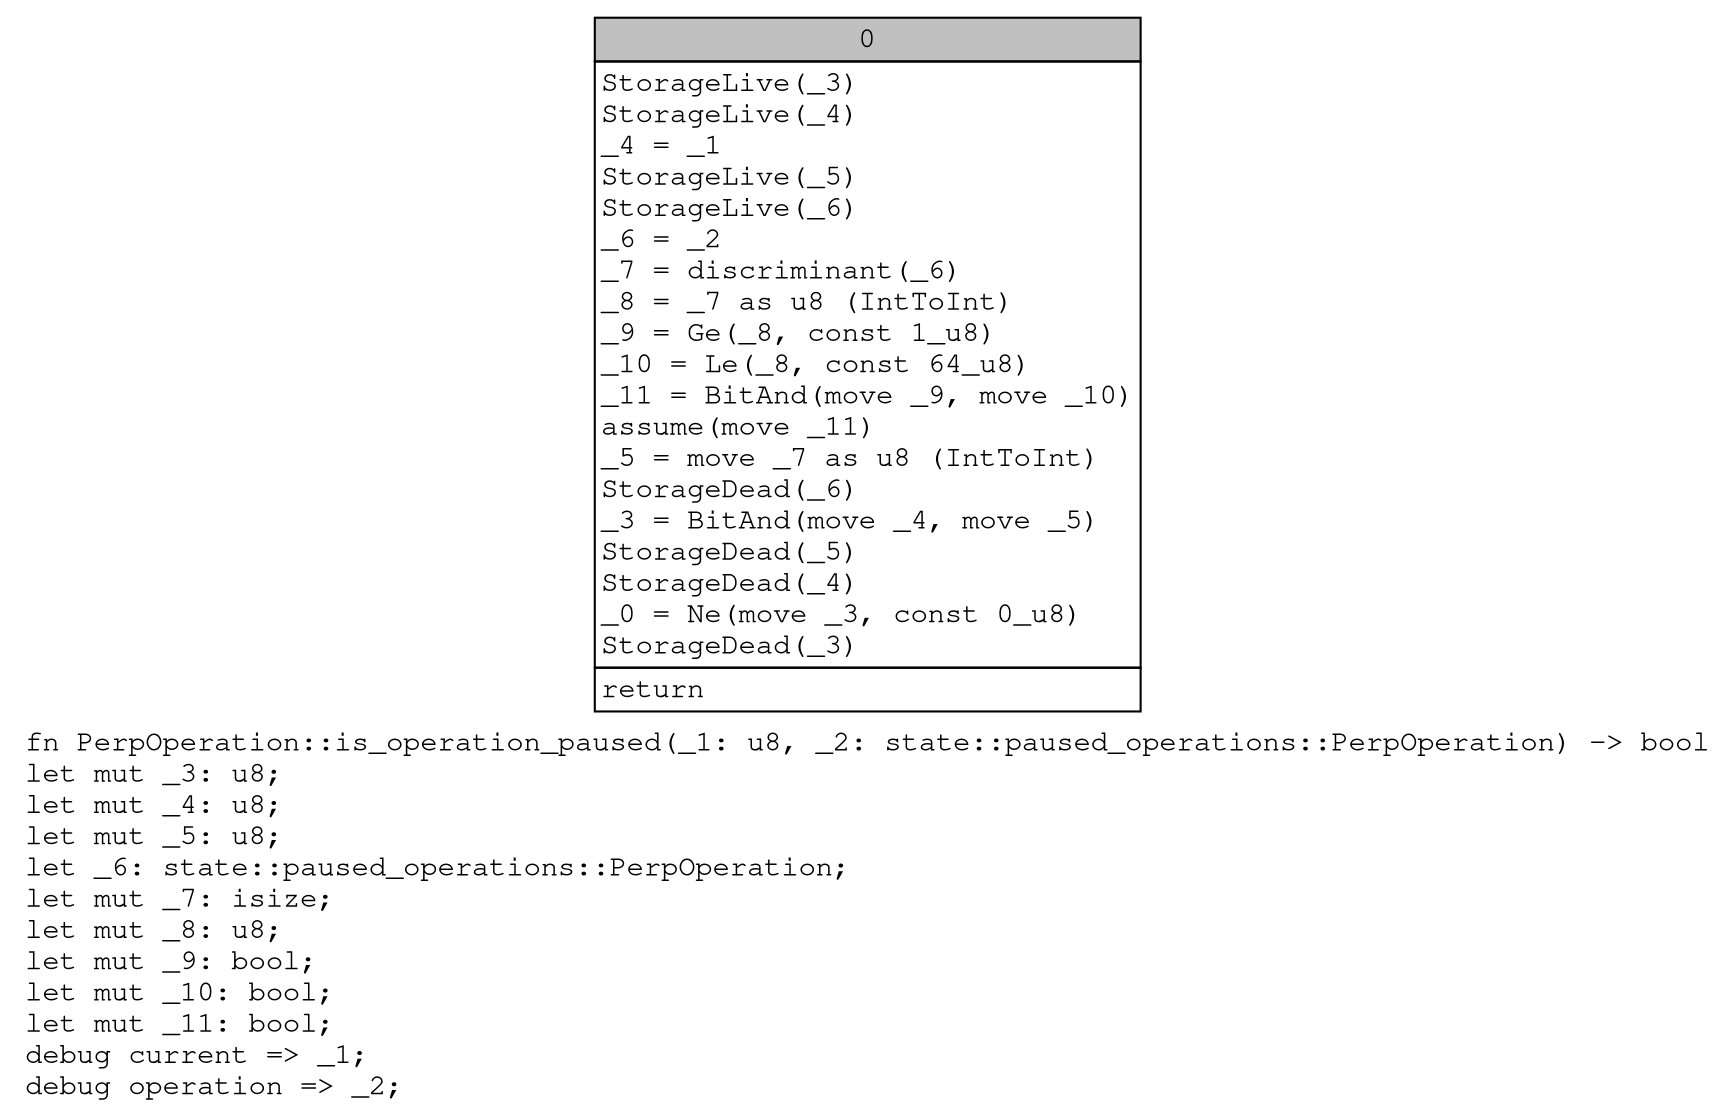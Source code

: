 digraph Mir_0_3683 {
    graph [fontname="Courier, monospace"];
    node [fontname="Courier, monospace"];
    edge [fontname="Courier, monospace"];
    label=<fn PerpOperation::is_operation_paused(_1: u8, _2: state::paused_operations::PerpOperation) -&gt; bool<br align="left"/>let mut _3: u8;<br align="left"/>let mut _4: u8;<br align="left"/>let mut _5: u8;<br align="left"/>let _6: state::paused_operations::PerpOperation;<br align="left"/>let mut _7: isize;<br align="left"/>let mut _8: u8;<br align="left"/>let mut _9: bool;<br align="left"/>let mut _10: bool;<br align="left"/>let mut _11: bool;<br align="left"/>debug current =&gt; _1;<br align="left"/>debug operation =&gt; _2;<br align="left"/>>;
    bb0__0_3683 [shape="none", label=<<table border="0" cellborder="1" cellspacing="0"><tr><td bgcolor="gray" align="center" colspan="1">0</td></tr><tr><td align="left" balign="left">StorageLive(_3)<br/>StorageLive(_4)<br/>_4 = _1<br/>StorageLive(_5)<br/>StorageLive(_6)<br/>_6 = _2<br/>_7 = discriminant(_6)<br/>_8 = _7 as u8 (IntToInt)<br/>_9 = Ge(_8, const 1_u8)<br/>_10 = Le(_8, const 64_u8)<br/>_11 = BitAnd(move _9, move _10)<br/>assume(move _11)<br/>_5 = move _7 as u8 (IntToInt)<br/>StorageDead(_6)<br/>_3 = BitAnd(move _4, move _5)<br/>StorageDead(_5)<br/>StorageDead(_4)<br/>_0 = Ne(move _3, const 0_u8)<br/>StorageDead(_3)<br/></td></tr><tr><td align="left">return</td></tr></table>>];
}
